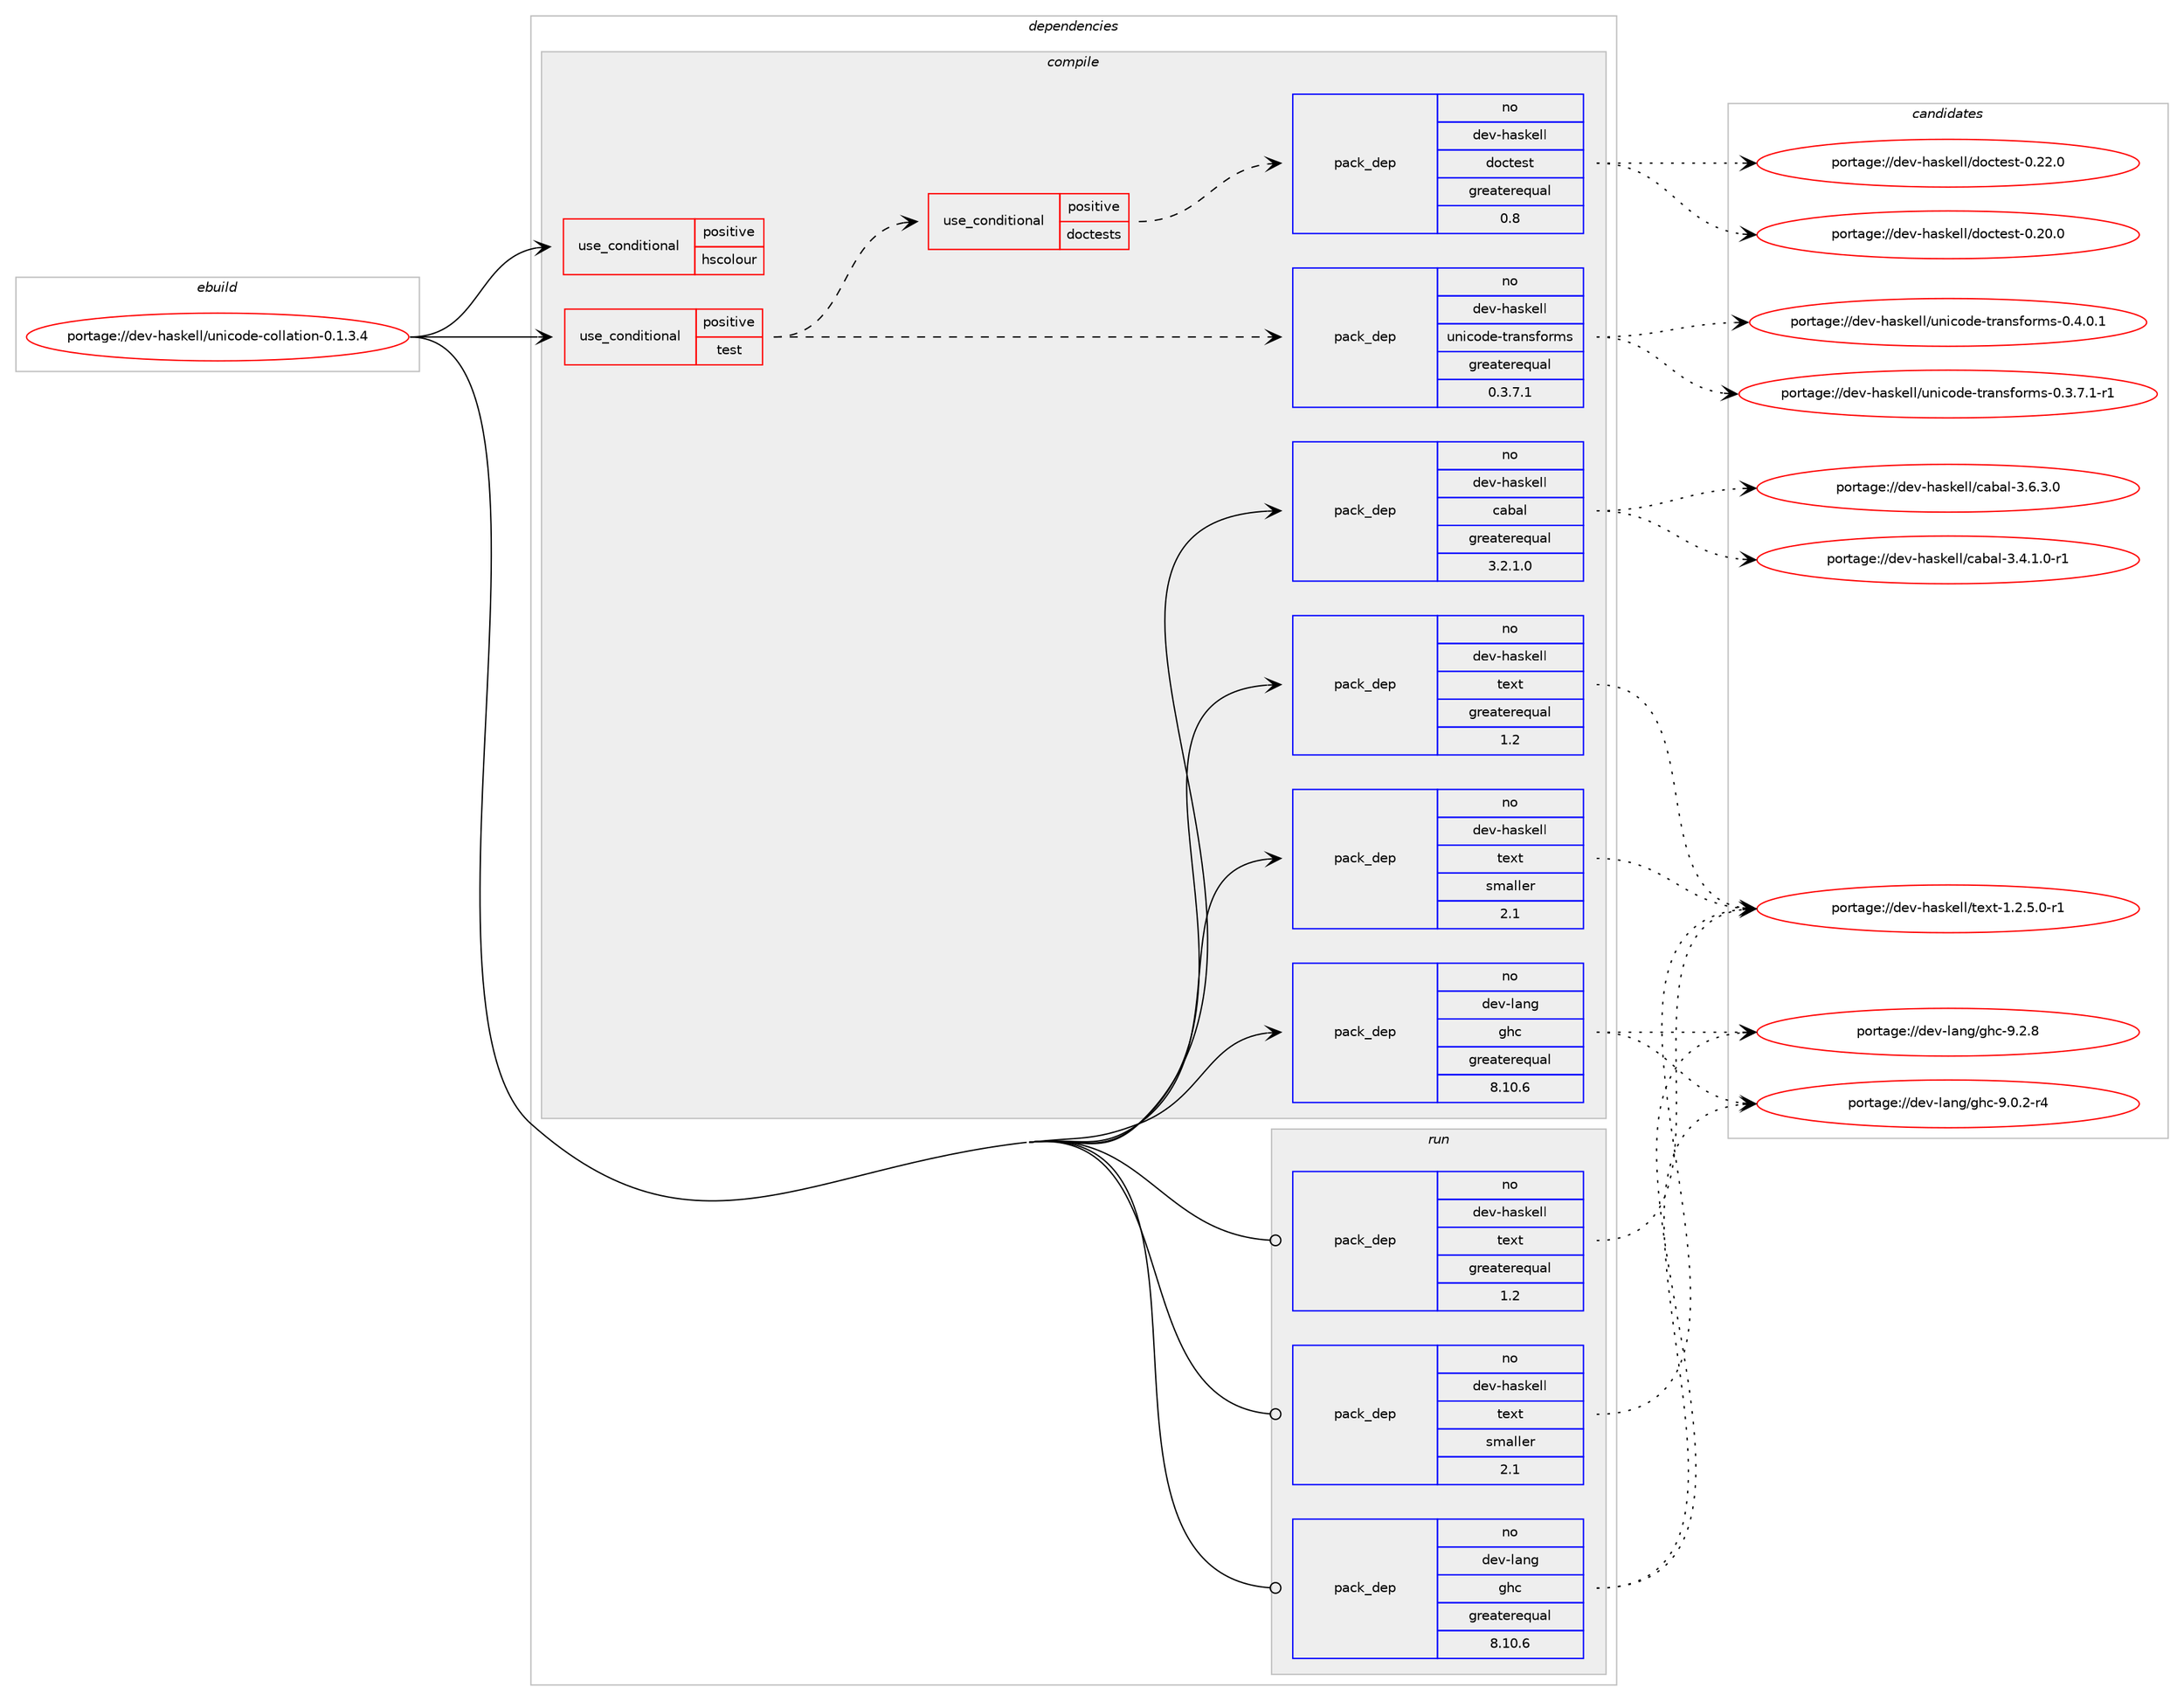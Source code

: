 digraph prolog {

# *************
# Graph options
# *************

newrank=true;
concentrate=true;
compound=true;
graph [rankdir=LR,fontname=Helvetica,fontsize=10,ranksep=1.5];#, ranksep=2.5, nodesep=0.2];
edge  [arrowhead=vee];
node  [fontname=Helvetica,fontsize=10];

# **********
# The ebuild
# **********

subgraph cluster_leftcol {
color=gray;
rank=same;
label=<<i>ebuild</i>>;
id [label="portage://dev-haskell/unicode-collation-0.1.3.4", color=red, width=4, href="../dev-haskell/unicode-collation-0.1.3.4.svg"];
}

# ****************
# The dependencies
# ****************

subgraph cluster_midcol {
color=gray;
label=<<i>dependencies</i>>;
subgraph cluster_compile {
fillcolor="#eeeeee";
style=filled;
label=<<i>compile</i>>;
subgraph cond20620 {
dependency45098 [label=<<TABLE BORDER="0" CELLBORDER="1" CELLSPACING="0" CELLPADDING="4"><TR><TD ROWSPAN="3" CELLPADDING="10">use_conditional</TD></TR><TR><TD>positive</TD></TR><TR><TD>hscolour</TD></TR></TABLE>>, shape=none, color=red];
# *** BEGIN UNKNOWN DEPENDENCY TYPE (TODO) ***
# dependency45098 -> package_dependency(portage://dev-haskell/unicode-collation-0.1.3.4,install,no,dev-haskell,hscolour,none,[,,],[],[])
# *** END UNKNOWN DEPENDENCY TYPE (TODO) ***

}
id:e -> dependency45098:w [weight=20,style="solid",arrowhead="vee"];
subgraph cond20621 {
dependency45099 [label=<<TABLE BORDER="0" CELLBORDER="1" CELLSPACING="0" CELLPADDING="4"><TR><TD ROWSPAN="3" CELLPADDING="10">use_conditional</TD></TR><TR><TD>positive</TD></TR><TR><TD>test</TD></TR></TABLE>>, shape=none, color=red];
# *** BEGIN UNKNOWN DEPENDENCY TYPE (TODO) ***
# dependency45099 -> package_dependency(portage://dev-haskell/unicode-collation-0.1.3.4,install,no,dev-haskell,tasty,none,[,,],[],[])
# *** END UNKNOWN DEPENDENCY TYPE (TODO) ***

# *** BEGIN UNKNOWN DEPENDENCY TYPE (TODO) ***
# dependency45099 -> package_dependency(portage://dev-haskell/unicode-collation-0.1.3.4,install,no,dev-haskell,tasty-hunit,none,[,,],[],[])
# *** END UNKNOWN DEPENDENCY TYPE (TODO) ***

# *** BEGIN UNKNOWN DEPENDENCY TYPE (TODO) ***
# dependency45099 -> package_dependency(portage://dev-haskell/unicode-collation-0.1.3.4,install,no,dev-haskell,tasty-quickcheck,none,[,,],[],[])
# *** END UNKNOWN DEPENDENCY TYPE (TODO) ***

subgraph pack23468 {
dependency45100 [label=<<TABLE BORDER="0" CELLBORDER="1" CELLSPACING="0" CELLPADDING="4" WIDTH="220"><TR><TD ROWSPAN="6" CELLPADDING="30">pack_dep</TD></TR><TR><TD WIDTH="110">no</TD></TR><TR><TD>dev-haskell</TD></TR><TR><TD>unicode-transforms</TD></TR><TR><TD>greaterequal</TD></TR><TR><TD>0.3.7.1</TD></TR></TABLE>>, shape=none, color=blue];
}
dependency45099:e -> dependency45100:w [weight=20,style="dashed",arrowhead="vee"];
subgraph cond20622 {
dependency45101 [label=<<TABLE BORDER="0" CELLBORDER="1" CELLSPACING="0" CELLPADDING="4"><TR><TD ROWSPAN="3" CELLPADDING="10">use_conditional</TD></TR><TR><TD>positive</TD></TR><TR><TD>doctests</TD></TR></TABLE>>, shape=none, color=red];
subgraph pack23469 {
dependency45102 [label=<<TABLE BORDER="0" CELLBORDER="1" CELLSPACING="0" CELLPADDING="4" WIDTH="220"><TR><TD ROWSPAN="6" CELLPADDING="30">pack_dep</TD></TR><TR><TD WIDTH="110">no</TD></TR><TR><TD>dev-haskell</TD></TR><TR><TD>doctest</TD></TR><TR><TD>greaterequal</TD></TR><TR><TD>0.8</TD></TR></TABLE>>, shape=none, color=blue];
}
dependency45101:e -> dependency45102:w [weight=20,style="dashed",arrowhead="vee"];
}
dependency45099:e -> dependency45101:w [weight=20,style="dashed",arrowhead="vee"];
}
id:e -> dependency45099:w [weight=20,style="solid",arrowhead="vee"];
subgraph pack23470 {
dependency45103 [label=<<TABLE BORDER="0" CELLBORDER="1" CELLSPACING="0" CELLPADDING="4" WIDTH="220"><TR><TD ROWSPAN="6" CELLPADDING="30">pack_dep</TD></TR><TR><TD WIDTH="110">no</TD></TR><TR><TD>dev-haskell</TD></TR><TR><TD>cabal</TD></TR><TR><TD>greaterequal</TD></TR><TR><TD>3.2.1.0</TD></TR></TABLE>>, shape=none, color=blue];
}
id:e -> dependency45103:w [weight=20,style="solid",arrowhead="vee"];
# *** BEGIN UNKNOWN DEPENDENCY TYPE (TODO) ***
# id -> package_dependency(portage://dev-haskell/unicode-collation-0.1.3.4,install,no,dev-haskell,parsec,none,[,,],any_same_slot,[use(optenable(profile),none)])
# *** END UNKNOWN DEPENDENCY TYPE (TODO) ***

subgraph pack23471 {
dependency45104 [label=<<TABLE BORDER="0" CELLBORDER="1" CELLSPACING="0" CELLPADDING="4" WIDTH="220"><TR><TD ROWSPAN="6" CELLPADDING="30">pack_dep</TD></TR><TR><TD WIDTH="110">no</TD></TR><TR><TD>dev-haskell</TD></TR><TR><TD>text</TD></TR><TR><TD>greaterequal</TD></TR><TR><TD>1.2</TD></TR></TABLE>>, shape=none, color=blue];
}
id:e -> dependency45104:w [weight=20,style="solid",arrowhead="vee"];
subgraph pack23472 {
dependency45105 [label=<<TABLE BORDER="0" CELLBORDER="1" CELLSPACING="0" CELLPADDING="4" WIDTH="220"><TR><TD ROWSPAN="6" CELLPADDING="30">pack_dep</TD></TR><TR><TD WIDTH="110">no</TD></TR><TR><TD>dev-haskell</TD></TR><TR><TD>text</TD></TR><TR><TD>smaller</TD></TR><TR><TD>2.1</TD></TR></TABLE>>, shape=none, color=blue];
}
id:e -> dependency45105:w [weight=20,style="solid",arrowhead="vee"];
# *** BEGIN UNKNOWN DEPENDENCY TYPE (TODO) ***
# id -> package_dependency(portage://dev-haskell/unicode-collation-0.1.3.4,install,no,dev-haskell,th-lift-instances,none,[,,],any_same_slot,[use(optenable(profile),none)])
# *** END UNKNOWN DEPENDENCY TYPE (TODO) ***

subgraph pack23473 {
dependency45106 [label=<<TABLE BORDER="0" CELLBORDER="1" CELLSPACING="0" CELLPADDING="4" WIDTH="220"><TR><TD ROWSPAN="6" CELLPADDING="30">pack_dep</TD></TR><TR><TD WIDTH="110">no</TD></TR><TR><TD>dev-lang</TD></TR><TR><TD>ghc</TD></TR><TR><TD>greaterequal</TD></TR><TR><TD>8.10.6</TD></TR></TABLE>>, shape=none, color=blue];
}
id:e -> dependency45106:w [weight=20,style="solid",arrowhead="vee"];
}
subgraph cluster_compileandrun {
fillcolor="#eeeeee";
style=filled;
label=<<i>compile and run</i>>;
}
subgraph cluster_run {
fillcolor="#eeeeee";
style=filled;
label=<<i>run</i>>;
# *** BEGIN UNKNOWN DEPENDENCY TYPE (TODO) ***
# id -> package_dependency(portage://dev-haskell/unicode-collation-0.1.3.4,run,no,dev-haskell,parsec,none,[,,],any_same_slot,[use(optenable(profile),none)])
# *** END UNKNOWN DEPENDENCY TYPE (TODO) ***

subgraph pack23474 {
dependency45107 [label=<<TABLE BORDER="0" CELLBORDER="1" CELLSPACING="0" CELLPADDING="4" WIDTH="220"><TR><TD ROWSPAN="6" CELLPADDING="30">pack_dep</TD></TR><TR><TD WIDTH="110">no</TD></TR><TR><TD>dev-haskell</TD></TR><TR><TD>text</TD></TR><TR><TD>greaterequal</TD></TR><TR><TD>1.2</TD></TR></TABLE>>, shape=none, color=blue];
}
id:e -> dependency45107:w [weight=20,style="solid",arrowhead="odot"];
subgraph pack23475 {
dependency45108 [label=<<TABLE BORDER="0" CELLBORDER="1" CELLSPACING="0" CELLPADDING="4" WIDTH="220"><TR><TD ROWSPAN="6" CELLPADDING="30">pack_dep</TD></TR><TR><TD WIDTH="110">no</TD></TR><TR><TD>dev-haskell</TD></TR><TR><TD>text</TD></TR><TR><TD>smaller</TD></TR><TR><TD>2.1</TD></TR></TABLE>>, shape=none, color=blue];
}
id:e -> dependency45108:w [weight=20,style="solid",arrowhead="odot"];
# *** BEGIN UNKNOWN DEPENDENCY TYPE (TODO) ***
# id -> package_dependency(portage://dev-haskell/unicode-collation-0.1.3.4,run,no,dev-haskell,th-lift-instances,none,[,,],any_same_slot,[use(optenable(profile),none)])
# *** END UNKNOWN DEPENDENCY TYPE (TODO) ***

subgraph pack23476 {
dependency45109 [label=<<TABLE BORDER="0" CELLBORDER="1" CELLSPACING="0" CELLPADDING="4" WIDTH="220"><TR><TD ROWSPAN="6" CELLPADDING="30">pack_dep</TD></TR><TR><TD WIDTH="110">no</TD></TR><TR><TD>dev-lang</TD></TR><TR><TD>ghc</TD></TR><TR><TD>greaterequal</TD></TR><TR><TD>8.10.6</TD></TR></TABLE>>, shape=none, color=blue];
}
id:e -> dependency45109:w [weight=20,style="solid",arrowhead="odot"];
# *** BEGIN UNKNOWN DEPENDENCY TYPE (TODO) ***
# id -> package_dependency(portage://dev-haskell/unicode-collation-0.1.3.4,run,no,dev-lang,ghc,none,[,,],any_same_slot,[use(optenable(profile),none)])
# *** END UNKNOWN DEPENDENCY TYPE (TODO) ***

}
}

# **************
# The candidates
# **************

subgraph cluster_choices {
rank=same;
color=gray;
label=<<i>candidates</i>>;

subgraph choice23468 {
color=black;
nodesep=1;
choice10010111845104971151071011081084711711010599111100101451161149711011510211111410911545484651465546494511449 [label="portage://dev-haskell/unicode-transforms-0.3.7.1-r1", color=red, width=4,href="../dev-haskell/unicode-transforms-0.3.7.1-r1.svg"];
choice1001011184510497115107101108108471171101059911110010145116114971101151021111141091154548465246484649 [label="portage://dev-haskell/unicode-transforms-0.4.0.1", color=red, width=4,href="../dev-haskell/unicode-transforms-0.4.0.1.svg"];
dependency45100:e -> choice10010111845104971151071011081084711711010599111100101451161149711011510211111410911545484651465546494511449:w [style=dotted,weight="100"];
dependency45100:e -> choice1001011184510497115107101108108471171101059911110010145116114971101151021111141091154548465246484649:w [style=dotted,weight="100"];
}
subgraph choice23469 {
color=black;
nodesep=1;
choice1001011184510497115107101108108471001119911610111511645484650484648 [label="portage://dev-haskell/doctest-0.20.0", color=red, width=4,href="../dev-haskell/doctest-0.20.0.svg"];
choice1001011184510497115107101108108471001119911610111511645484650504648 [label="portage://dev-haskell/doctest-0.22.0", color=red, width=4,href="../dev-haskell/doctest-0.22.0.svg"];
dependency45102:e -> choice1001011184510497115107101108108471001119911610111511645484650484648:w [style=dotted,weight="100"];
dependency45102:e -> choice1001011184510497115107101108108471001119911610111511645484650504648:w [style=dotted,weight="100"];
}
subgraph choice23470 {
color=black;
nodesep=1;
choice1001011184510497115107101108108479997989710845514652464946484511449 [label="portage://dev-haskell/cabal-3.4.1.0-r1", color=red, width=4,href="../dev-haskell/cabal-3.4.1.0-r1.svg"];
choice100101118451049711510710110810847999798971084551465446514648 [label="portage://dev-haskell/cabal-3.6.3.0", color=red, width=4,href="../dev-haskell/cabal-3.6.3.0.svg"];
dependency45103:e -> choice1001011184510497115107101108108479997989710845514652464946484511449:w [style=dotted,weight="100"];
dependency45103:e -> choice100101118451049711510710110810847999798971084551465446514648:w [style=dotted,weight="100"];
}
subgraph choice23471 {
color=black;
nodesep=1;
choice10010111845104971151071011081084711610112011645494650465346484511449 [label="portage://dev-haskell/text-1.2.5.0-r1", color=red, width=4,href="../dev-haskell/text-1.2.5.0-r1.svg"];
dependency45104:e -> choice10010111845104971151071011081084711610112011645494650465346484511449:w [style=dotted,weight="100"];
}
subgraph choice23472 {
color=black;
nodesep=1;
choice10010111845104971151071011081084711610112011645494650465346484511449 [label="portage://dev-haskell/text-1.2.5.0-r1", color=red, width=4,href="../dev-haskell/text-1.2.5.0-r1.svg"];
dependency45105:e -> choice10010111845104971151071011081084711610112011645494650465346484511449:w [style=dotted,weight="100"];
}
subgraph choice23473 {
color=black;
nodesep=1;
choice100101118451089711010347103104994557464846504511452 [label="portage://dev-lang/ghc-9.0.2-r4", color=red, width=4,href="../dev-lang/ghc-9.0.2-r4.svg"];
choice10010111845108971101034710310499455746504656 [label="portage://dev-lang/ghc-9.2.8", color=red, width=4,href="../dev-lang/ghc-9.2.8.svg"];
dependency45106:e -> choice100101118451089711010347103104994557464846504511452:w [style=dotted,weight="100"];
dependency45106:e -> choice10010111845108971101034710310499455746504656:w [style=dotted,weight="100"];
}
subgraph choice23474 {
color=black;
nodesep=1;
choice10010111845104971151071011081084711610112011645494650465346484511449 [label="portage://dev-haskell/text-1.2.5.0-r1", color=red, width=4,href="../dev-haskell/text-1.2.5.0-r1.svg"];
dependency45107:e -> choice10010111845104971151071011081084711610112011645494650465346484511449:w [style=dotted,weight="100"];
}
subgraph choice23475 {
color=black;
nodesep=1;
choice10010111845104971151071011081084711610112011645494650465346484511449 [label="portage://dev-haskell/text-1.2.5.0-r1", color=red, width=4,href="../dev-haskell/text-1.2.5.0-r1.svg"];
dependency45108:e -> choice10010111845104971151071011081084711610112011645494650465346484511449:w [style=dotted,weight="100"];
}
subgraph choice23476 {
color=black;
nodesep=1;
choice100101118451089711010347103104994557464846504511452 [label="portage://dev-lang/ghc-9.0.2-r4", color=red, width=4,href="../dev-lang/ghc-9.0.2-r4.svg"];
choice10010111845108971101034710310499455746504656 [label="portage://dev-lang/ghc-9.2.8", color=red, width=4,href="../dev-lang/ghc-9.2.8.svg"];
dependency45109:e -> choice100101118451089711010347103104994557464846504511452:w [style=dotted,weight="100"];
dependency45109:e -> choice10010111845108971101034710310499455746504656:w [style=dotted,weight="100"];
}
}

}
